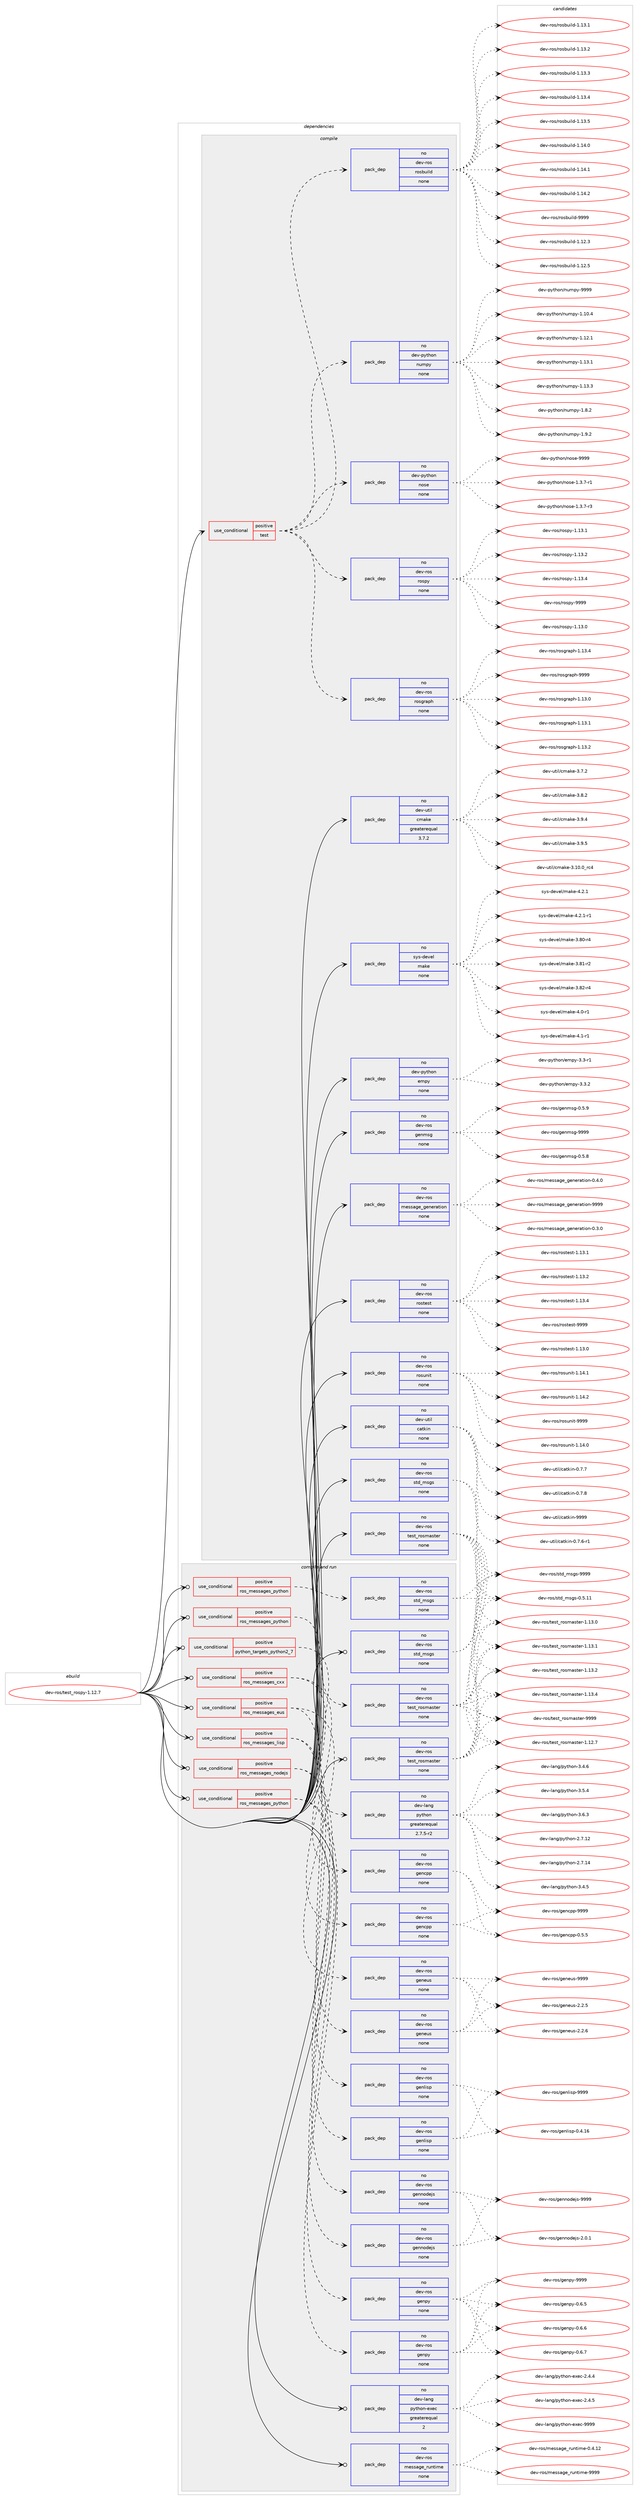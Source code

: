digraph prolog {

# *************
# Graph options
# *************

newrank=true;
concentrate=true;
compound=true;
graph [rankdir=LR,fontname=Helvetica,fontsize=10,ranksep=1.5];#, ranksep=2.5, nodesep=0.2];
edge  [arrowhead=vee];
node  [fontname=Helvetica,fontsize=10];

# **********
# The ebuild
# **********

subgraph cluster_leftcol {
color=gray;
rank=same;
label=<<i>ebuild</i>>;
id [label="dev-ros/test_rospy-1.12.7", color=red, width=4, href="../dev-ros/test_rospy-1.12.7.svg"];
}

# ****************
# The dependencies
# ****************

subgraph cluster_midcol {
color=gray;
label=<<i>dependencies</i>>;
subgraph cluster_compile {
fillcolor="#eeeeee";
style=filled;
label=<<i>compile</i>>;
subgraph cond47693 {
dependency216748 [label=<<TABLE BORDER="0" CELLBORDER="1" CELLSPACING="0" CELLPADDING="4"><TR><TD ROWSPAN="3" CELLPADDING="10">use_conditional</TD></TR><TR><TD>positive</TD></TR><TR><TD>test</TD></TR></TABLE>>, shape=none, color=red];
subgraph pack165065 {
dependency216749 [label=<<TABLE BORDER="0" CELLBORDER="1" CELLSPACING="0" CELLPADDING="4" WIDTH="220"><TR><TD ROWSPAN="6" CELLPADDING="30">pack_dep</TD></TR><TR><TD WIDTH="110">no</TD></TR><TR><TD>dev-python</TD></TR><TR><TD>numpy</TD></TR><TR><TD>none</TD></TR><TR><TD></TD></TR></TABLE>>, shape=none, color=blue];
}
dependency216748:e -> dependency216749:w [weight=20,style="dashed",arrowhead="vee"];
subgraph pack165066 {
dependency216750 [label=<<TABLE BORDER="0" CELLBORDER="1" CELLSPACING="0" CELLPADDING="4" WIDTH="220"><TR><TD ROWSPAN="6" CELLPADDING="30">pack_dep</TD></TR><TR><TD WIDTH="110">no</TD></TR><TR><TD>dev-ros</TD></TR><TR><TD>rosbuild</TD></TR><TR><TD>none</TD></TR><TR><TD></TD></TR></TABLE>>, shape=none, color=blue];
}
dependency216748:e -> dependency216750:w [weight=20,style="dashed",arrowhead="vee"];
subgraph pack165067 {
dependency216751 [label=<<TABLE BORDER="0" CELLBORDER="1" CELLSPACING="0" CELLPADDING="4" WIDTH="220"><TR><TD ROWSPAN="6" CELLPADDING="30">pack_dep</TD></TR><TR><TD WIDTH="110">no</TD></TR><TR><TD>dev-ros</TD></TR><TR><TD>rosgraph</TD></TR><TR><TD>none</TD></TR><TR><TD></TD></TR></TABLE>>, shape=none, color=blue];
}
dependency216748:e -> dependency216751:w [weight=20,style="dashed",arrowhead="vee"];
subgraph pack165068 {
dependency216752 [label=<<TABLE BORDER="0" CELLBORDER="1" CELLSPACING="0" CELLPADDING="4" WIDTH="220"><TR><TD ROWSPAN="6" CELLPADDING="30">pack_dep</TD></TR><TR><TD WIDTH="110">no</TD></TR><TR><TD>dev-ros</TD></TR><TR><TD>rospy</TD></TR><TR><TD>none</TD></TR><TR><TD></TD></TR></TABLE>>, shape=none, color=blue];
}
dependency216748:e -> dependency216752:w [weight=20,style="dashed",arrowhead="vee"];
subgraph pack165069 {
dependency216753 [label=<<TABLE BORDER="0" CELLBORDER="1" CELLSPACING="0" CELLPADDING="4" WIDTH="220"><TR><TD ROWSPAN="6" CELLPADDING="30">pack_dep</TD></TR><TR><TD WIDTH="110">no</TD></TR><TR><TD>dev-python</TD></TR><TR><TD>nose</TD></TR><TR><TD>none</TD></TR><TR><TD></TD></TR></TABLE>>, shape=none, color=blue];
}
dependency216748:e -> dependency216753:w [weight=20,style="dashed",arrowhead="vee"];
}
id:e -> dependency216748:w [weight=20,style="solid",arrowhead="vee"];
subgraph pack165070 {
dependency216754 [label=<<TABLE BORDER="0" CELLBORDER="1" CELLSPACING="0" CELLPADDING="4" WIDTH="220"><TR><TD ROWSPAN="6" CELLPADDING="30">pack_dep</TD></TR><TR><TD WIDTH="110">no</TD></TR><TR><TD>dev-python</TD></TR><TR><TD>empy</TD></TR><TR><TD>none</TD></TR><TR><TD></TD></TR></TABLE>>, shape=none, color=blue];
}
id:e -> dependency216754:w [weight=20,style="solid",arrowhead="vee"];
subgraph pack165071 {
dependency216755 [label=<<TABLE BORDER="0" CELLBORDER="1" CELLSPACING="0" CELLPADDING="4" WIDTH="220"><TR><TD ROWSPAN="6" CELLPADDING="30">pack_dep</TD></TR><TR><TD WIDTH="110">no</TD></TR><TR><TD>dev-ros</TD></TR><TR><TD>genmsg</TD></TR><TR><TD>none</TD></TR><TR><TD></TD></TR></TABLE>>, shape=none, color=blue];
}
id:e -> dependency216755:w [weight=20,style="solid",arrowhead="vee"];
subgraph pack165072 {
dependency216756 [label=<<TABLE BORDER="0" CELLBORDER="1" CELLSPACING="0" CELLPADDING="4" WIDTH="220"><TR><TD ROWSPAN="6" CELLPADDING="30">pack_dep</TD></TR><TR><TD WIDTH="110">no</TD></TR><TR><TD>dev-ros</TD></TR><TR><TD>message_generation</TD></TR><TR><TD>none</TD></TR><TR><TD></TD></TR></TABLE>>, shape=none, color=blue];
}
id:e -> dependency216756:w [weight=20,style="solid",arrowhead="vee"];
subgraph pack165073 {
dependency216757 [label=<<TABLE BORDER="0" CELLBORDER="1" CELLSPACING="0" CELLPADDING="4" WIDTH="220"><TR><TD ROWSPAN="6" CELLPADDING="30">pack_dep</TD></TR><TR><TD WIDTH="110">no</TD></TR><TR><TD>dev-ros</TD></TR><TR><TD>rostest</TD></TR><TR><TD>none</TD></TR><TR><TD></TD></TR></TABLE>>, shape=none, color=blue];
}
id:e -> dependency216757:w [weight=20,style="solid",arrowhead="vee"];
subgraph pack165074 {
dependency216758 [label=<<TABLE BORDER="0" CELLBORDER="1" CELLSPACING="0" CELLPADDING="4" WIDTH="220"><TR><TD ROWSPAN="6" CELLPADDING="30">pack_dep</TD></TR><TR><TD WIDTH="110">no</TD></TR><TR><TD>dev-ros</TD></TR><TR><TD>rosunit</TD></TR><TR><TD>none</TD></TR><TR><TD></TD></TR></TABLE>>, shape=none, color=blue];
}
id:e -> dependency216758:w [weight=20,style="solid",arrowhead="vee"];
subgraph pack165075 {
dependency216759 [label=<<TABLE BORDER="0" CELLBORDER="1" CELLSPACING="0" CELLPADDING="4" WIDTH="220"><TR><TD ROWSPAN="6" CELLPADDING="30">pack_dep</TD></TR><TR><TD WIDTH="110">no</TD></TR><TR><TD>dev-ros</TD></TR><TR><TD>std_msgs</TD></TR><TR><TD>none</TD></TR><TR><TD></TD></TR></TABLE>>, shape=none, color=blue];
}
id:e -> dependency216759:w [weight=20,style="solid",arrowhead="vee"];
subgraph pack165076 {
dependency216760 [label=<<TABLE BORDER="0" CELLBORDER="1" CELLSPACING="0" CELLPADDING="4" WIDTH="220"><TR><TD ROWSPAN="6" CELLPADDING="30">pack_dep</TD></TR><TR><TD WIDTH="110">no</TD></TR><TR><TD>dev-ros</TD></TR><TR><TD>test_rosmaster</TD></TR><TR><TD>none</TD></TR><TR><TD></TD></TR></TABLE>>, shape=none, color=blue];
}
id:e -> dependency216760:w [weight=20,style="solid",arrowhead="vee"];
subgraph pack165077 {
dependency216761 [label=<<TABLE BORDER="0" CELLBORDER="1" CELLSPACING="0" CELLPADDING="4" WIDTH="220"><TR><TD ROWSPAN="6" CELLPADDING="30">pack_dep</TD></TR><TR><TD WIDTH="110">no</TD></TR><TR><TD>dev-util</TD></TR><TR><TD>catkin</TD></TR><TR><TD>none</TD></TR><TR><TD></TD></TR></TABLE>>, shape=none, color=blue];
}
id:e -> dependency216761:w [weight=20,style="solid",arrowhead="vee"];
subgraph pack165078 {
dependency216762 [label=<<TABLE BORDER="0" CELLBORDER="1" CELLSPACING="0" CELLPADDING="4" WIDTH="220"><TR><TD ROWSPAN="6" CELLPADDING="30">pack_dep</TD></TR><TR><TD WIDTH="110">no</TD></TR><TR><TD>dev-util</TD></TR><TR><TD>cmake</TD></TR><TR><TD>greaterequal</TD></TR><TR><TD>3.7.2</TD></TR></TABLE>>, shape=none, color=blue];
}
id:e -> dependency216762:w [weight=20,style="solid",arrowhead="vee"];
subgraph pack165079 {
dependency216763 [label=<<TABLE BORDER="0" CELLBORDER="1" CELLSPACING="0" CELLPADDING="4" WIDTH="220"><TR><TD ROWSPAN="6" CELLPADDING="30">pack_dep</TD></TR><TR><TD WIDTH="110">no</TD></TR><TR><TD>sys-devel</TD></TR><TR><TD>make</TD></TR><TR><TD>none</TD></TR><TR><TD></TD></TR></TABLE>>, shape=none, color=blue];
}
id:e -> dependency216763:w [weight=20,style="solid",arrowhead="vee"];
}
subgraph cluster_compileandrun {
fillcolor="#eeeeee";
style=filled;
label=<<i>compile and run</i>>;
subgraph cond47694 {
dependency216764 [label=<<TABLE BORDER="0" CELLBORDER="1" CELLSPACING="0" CELLPADDING="4"><TR><TD ROWSPAN="3" CELLPADDING="10">use_conditional</TD></TR><TR><TD>positive</TD></TR><TR><TD>python_targets_python2_7</TD></TR></TABLE>>, shape=none, color=red];
subgraph pack165080 {
dependency216765 [label=<<TABLE BORDER="0" CELLBORDER="1" CELLSPACING="0" CELLPADDING="4" WIDTH="220"><TR><TD ROWSPAN="6" CELLPADDING="30">pack_dep</TD></TR><TR><TD WIDTH="110">no</TD></TR><TR><TD>dev-lang</TD></TR><TR><TD>python</TD></TR><TR><TD>greaterequal</TD></TR><TR><TD>2.7.5-r2</TD></TR></TABLE>>, shape=none, color=blue];
}
dependency216764:e -> dependency216765:w [weight=20,style="dashed",arrowhead="vee"];
}
id:e -> dependency216764:w [weight=20,style="solid",arrowhead="odotvee"];
subgraph cond47695 {
dependency216766 [label=<<TABLE BORDER="0" CELLBORDER="1" CELLSPACING="0" CELLPADDING="4"><TR><TD ROWSPAN="3" CELLPADDING="10">use_conditional</TD></TR><TR><TD>positive</TD></TR><TR><TD>ros_messages_cxx</TD></TR></TABLE>>, shape=none, color=red];
subgraph pack165081 {
dependency216767 [label=<<TABLE BORDER="0" CELLBORDER="1" CELLSPACING="0" CELLPADDING="4" WIDTH="220"><TR><TD ROWSPAN="6" CELLPADDING="30">pack_dep</TD></TR><TR><TD WIDTH="110">no</TD></TR><TR><TD>dev-ros</TD></TR><TR><TD>gencpp</TD></TR><TR><TD>none</TD></TR><TR><TD></TD></TR></TABLE>>, shape=none, color=blue];
}
dependency216766:e -> dependency216767:w [weight=20,style="dashed",arrowhead="vee"];
subgraph pack165082 {
dependency216768 [label=<<TABLE BORDER="0" CELLBORDER="1" CELLSPACING="0" CELLPADDING="4" WIDTH="220"><TR><TD ROWSPAN="6" CELLPADDING="30">pack_dep</TD></TR><TR><TD WIDTH="110">no</TD></TR><TR><TD>dev-ros</TD></TR><TR><TD>gencpp</TD></TR><TR><TD>none</TD></TR><TR><TD></TD></TR></TABLE>>, shape=none, color=blue];
}
dependency216766:e -> dependency216768:w [weight=20,style="dashed",arrowhead="vee"];
}
id:e -> dependency216766:w [weight=20,style="solid",arrowhead="odotvee"];
subgraph cond47696 {
dependency216769 [label=<<TABLE BORDER="0" CELLBORDER="1" CELLSPACING="0" CELLPADDING="4"><TR><TD ROWSPAN="3" CELLPADDING="10">use_conditional</TD></TR><TR><TD>positive</TD></TR><TR><TD>ros_messages_eus</TD></TR></TABLE>>, shape=none, color=red];
subgraph pack165083 {
dependency216770 [label=<<TABLE BORDER="0" CELLBORDER="1" CELLSPACING="0" CELLPADDING="4" WIDTH="220"><TR><TD ROWSPAN="6" CELLPADDING="30">pack_dep</TD></TR><TR><TD WIDTH="110">no</TD></TR><TR><TD>dev-ros</TD></TR><TR><TD>geneus</TD></TR><TR><TD>none</TD></TR><TR><TD></TD></TR></TABLE>>, shape=none, color=blue];
}
dependency216769:e -> dependency216770:w [weight=20,style="dashed",arrowhead="vee"];
subgraph pack165084 {
dependency216771 [label=<<TABLE BORDER="0" CELLBORDER="1" CELLSPACING="0" CELLPADDING="4" WIDTH="220"><TR><TD ROWSPAN="6" CELLPADDING="30">pack_dep</TD></TR><TR><TD WIDTH="110">no</TD></TR><TR><TD>dev-ros</TD></TR><TR><TD>geneus</TD></TR><TR><TD>none</TD></TR><TR><TD></TD></TR></TABLE>>, shape=none, color=blue];
}
dependency216769:e -> dependency216771:w [weight=20,style="dashed",arrowhead="vee"];
}
id:e -> dependency216769:w [weight=20,style="solid",arrowhead="odotvee"];
subgraph cond47697 {
dependency216772 [label=<<TABLE BORDER="0" CELLBORDER="1" CELLSPACING="0" CELLPADDING="4"><TR><TD ROWSPAN="3" CELLPADDING="10">use_conditional</TD></TR><TR><TD>positive</TD></TR><TR><TD>ros_messages_lisp</TD></TR></TABLE>>, shape=none, color=red];
subgraph pack165085 {
dependency216773 [label=<<TABLE BORDER="0" CELLBORDER="1" CELLSPACING="0" CELLPADDING="4" WIDTH="220"><TR><TD ROWSPAN="6" CELLPADDING="30">pack_dep</TD></TR><TR><TD WIDTH="110">no</TD></TR><TR><TD>dev-ros</TD></TR><TR><TD>genlisp</TD></TR><TR><TD>none</TD></TR><TR><TD></TD></TR></TABLE>>, shape=none, color=blue];
}
dependency216772:e -> dependency216773:w [weight=20,style="dashed",arrowhead="vee"];
subgraph pack165086 {
dependency216774 [label=<<TABLE BORDER="0" CELLBORDER="1" CELLSPACING="0" CELLPADDING="4" WIDTH="220"><TR><TD ROWSPAN="6" CELLPADDING="30">pack_dep</TD></TR><TR><TD WIDTH="110">no</TD></TR><TR><TD>dev-ros</TD></TR><TR><TD>genlisp</TD></TR><TR><TD>none</TD></TR><TR><TD></TD></TR></TABLE>>, shape=none, color=blue];
}
dependency216772:e -> dependency216774:w [weight=20,style="dashed",arrowhead="vee"];
}
id:e -> dependency216772:w [weight=20,style="solid",arrowhead="odotvee"];
subgraph cond47698 {
dependency216775 [label=<<TABLE BORDER="0" CELLBORDER="1" CELLSPACING="0" CELLPADDING="4"><TR><TD ROWSPAN="3" CELLPADDING="10">use_conditional</TD></TR><TR><TD>positive</TD></TR><TR><TD>ros_messages_nodejs</TD></TR></TABLE>>, shape=none, color=red];
subgraph pack165087 {
dependency216776 [label=<<TABLE BORDER="0" CELLBORDER="1" CELLSPACING="0" CELLPADDING="4" WIDTH="220"><TR><TD ROWSPAN="6" CELLPADDING="30">pack_dep</TD></TR><TR><TD WIDTH="110">no</TD></TR><TR><TD>dev-ros</TD></TR><TR><TD>gennodejs</TD></TR><TR><TD>none</TD></TR><TR><TD></TD></TR></TABLE>>, shape=none, color=blue];
}
dependency216775:e -> dependency216776:w [weight=20,style="dashed",arrowhead="vee"];
subgraph pack165088 {
dependency216777 [label=<<TABLE BORDER="0" CELLBORDER="1" CELLSPACING="0" CELLPADDING="4" WIDTH="220"><TR><TD ROWSPAN="6" CELLPADDING="30">pack_dep</TD></TR><TR><TD WIDTH="110">no</TD></TR><TR><TD>dev-ros</TD></TR><TR><TD>gennodejs</TD></TR><TR><TD>none</TD></TR><TR><TD></TD></TR></TABLE>>, shape=none, color=blue];
}
dependency216775:e -> dependency216777:w [weight=20,style="dashed",arrowhead="vee"];
}
id:e -> dependency216775:w [weight=20,style="solid",arrowhead="odotvee"];
subgraph cond47699 {
dependency216778 [label=<<TABLE BORDER="0" CELLBORDER="1" CELLSPACING="0" CELLPADDING="4"><TR><TD ROWSPAN="3" CELLPADDING="10">use_conditional</TD></TR><TR><TD>positive</TD></TR><TR><TD>ros_messages_python</TD></TR></TABLE>>, shape=none, color=red];
subgraph pack165089 {
dependency216779 [label=<<TABLE BORDER="0" CELLBORDER="1" CELLSPACING="0" CELLPADDING="4" WIDTH="220"><TR><TD ROWSPAN="6" CELLPADDING="30">pack_dep</TD></TR><TR><TD WIDTH="110">no</TD></TR><TR><TD>dev-ros</TD></TR><TR><TD>genpy</TD></TR><TR><TD>none</TD></TR><TR><TD></TD></TR></TABLE>>, shape=none, color=blue];
}
dependency216778:e -> dependency216779:w [weight=20,style="dashed",arrowhead="vee"];
subgraph pack165090 {
dependency216780 [label=<<TABLE BORDER="0" CELLBORDER="1" CELLSPACING="0" CELLPADDING="4" WIDTH="220"><TR><TD ROWSPAN="6" CELLPADDING="30">pack_dep</TD></TR><TR><TD WIDTH="110">no</TD></TR><TR><TD>dev-ros</TD></TR><TR><TD>genpy</TD></TR><TR><TD>none</TD></TR><TR><TD></TD></TR></TABLE>>, shape=none, color=blue];
}
dependency216778:e -> dependency216780:w [weight=20,style="dashed",arrowhead="vee"];
}
id:e -> dependency216778:w [weight=20,style="solid",arrowhead="odotvee"];
subgraph cond47700 {
dependency216781 [label=<<TABLE BORDER="0" CELLBORDER="1" CELLSPACING="0" CELLPADDING="4"><TR><TD ROWSPAN="3" CELLPADDING="10">use_conditional</TD></TR><TR><TD>positive</TD></TR><TR><TD>ros_messages_python</TD></TR></TABLE>>, shape=none, color=red];
subgraph pack165091 {
dependency216782 [label=<<TABLE BORDER="0" CELLBORDER="1" CELLSPACING="0" CELLPADDING="4" WIDTH="220"><TR><TD ROWSPAN="6" CELLPADDING="30">pack_dep</TD></TR><TR><TD WIDTH="110">no</TD></TR><TR><TD>dev-ros</TD></TR><TR><TD>std_msgs</TD></TR><TR><TD>none</TD></TR><TR><TD></TD></TR></TABLE>>, shape=none, color=blue];
}
dependency216781:e -> dependency216782:w [weight=20,style="dashed",arrowhead="vee"];
}
id:e -> dependency216781:w [weight=20,style="solid",arrowhead="odotvee"];
subgraph cond47701 {
dependency216783 [label=<<TABLE BORDER="0" CELLBORDER="1" CELLSPACING="0" CELLPADDING="4"><TR><TD ROWSPAN="3" CELLPADDING="10">use_conditional</TD></TR><TR><TD>positive</TD></TR><TR><TD>ros_messages_python</TD></TR></TABLE>>, shape=none, color=red];
subgraph pack165092 {
dependency216784 [label=<<TABLE BORDER="0" CELLBORDER="1" CELLSPACING="0" CELLPADDING="4" WIDTH="220"><TR><TD ROWSPAN="6" CELLPADDING="30">pack_dep</TD></TR><TR><TD WIDTH="110">no</TD></TR><TR><TD>dev-ros</TD></TR><TR><TD>test_rosmaster</TD></TR><TR><TD>none</TD></TR><TR><TD></TD></TR></TABLE>>, shape=none, color=blue];
}
dependency216783:e -> dependency216784:w [weight=20,style="dashed",arrowhead="vee"];
}
id:e -> dependency216783:w [weight=20,style="solid",arrowhead="odotvee"];
subgraph pack165093 {
dependency216785 [label=<<TABLE BORDER="0" CELLBORDER="1" CELLSPACING="0" CELLPADDING="4" WIDTH="220"><TR><TD ROWSPAN="6" CELLPADDING="30">pack_dep</TD></TR><TR><TD WIDTH="110">no</TD></TR><TR><TD>dev-lang</TD></TR><TR><TD>python-exec</TD></TR><TR><TD>greaterequal</TD></TR><TR><TD>2</TD></TR></TABLE>>, shape=none, color=blue];
}
id:e -> dependency216785:w [weight=20,style="solid",arrowhead="odotvee"];
subgraph pack165094 {
dependency216786 [label=<<TABLE BORDER="0" CELLBORDER="1" CELLSPACING="0" CELLPADDING="4" WIDTH="220"><TR><TD ROWSPAN="6" CELLPADDING="30">pack_dep</TD></TR><TR><TD WIDTH="110">no</TD></TR><TR><TD>dev-ros</TD></TR><TR><TD>message_runtime</TD></TR><TR><TD>none</TD></TR><TR><TD></TD></TR></TABLE>>, shape=none, color=blue];
}
id:e -> dependency216786:w [weight=20,style="solid",arrowhead="odotvee"];
subgraph pack165095 {
dependency216787 [label=<<TABLE BORDER="0" CELLBORDER="1" CELLSPACING="0" CELLPADDING="4" WIDTH="220"><TR><TD ROWSPAN="6" CELLPADDING="30">pack_dep</TD></TR><TR><TD WIDTH="110">no</TD></TR><TR><TD>dev-ros</TD></TR><TR><TD>std_msgs</TD></TR><TR><TD>none</TD></TR><TR><TD></TD></TR></TABLE>>, shape=none, color=blue];
}
id:e -> dependency216787:w [weight=20,style="solid",arrowhead="odotvee"];
subgraph pack165096 {
dependency216788 [label=<<TABLE BORDER="0" CELLBORDER="1" CELLSPACING="0" CELLPADDING="4" WIDTH="220"><TR><TD ROWSPAN="6" CELLPADDING="30">pack_dep</TD></TR><TR><TD WIDTH="110">no</TD></TR><TR><TD>dev-ros</TD></TR><TR><TD>test_rosmaster</TD></TR><TR><TD>none</TD></TR><TR><TD></TD></TR></TABLE>>, shape=none, color=blue];
}
id:e -> dependency216788:w [weight=20,style="solid",arrowhead="odotvee"];
}
subgraph cluster_run {
fillcolor="#eeeeee";
style=filled;
label=<<i>run</i>>;
}
}

# **************
# The candidates
# **************

subgraph cluster_choices {
rank=same;
color=gray;
label=<<i>candidates</i>>;

subgraph choice165065 {
color=black;
nodesep=1;
choice100101118451121211161041111104711011710911212145494649484652 [label="dev-python/numpy-1.10.4", color=red, width=4,href="../dev-python/numpy-1.10.4.svg"];
choice100101118451121211161041111104711011710911212145494649504649 [label="dev-python/numpy-1.12.1", color=red, width=4,href="../dev-python/numpy-1.12.1.svg"];
choice100101118451121211161041111104711011710911212145494649514649 [label="dev-python/numpy-1.13.1", color=red, width=4,href="../dev-python/numpy-1.13.1.svg"];
choice100101118451121211161041111104711011710911212145494649514651 [label="dev-python/numpy-1.13.3", color=red, width=4,href="../dev-python/numpy-1.13.3.svg"];
choice1001011184511212111610411111047110117109112121454946564650 [label="dev-python/numpy-1.8.2", color=red, width=4,href="../dev-python/numpy-1.8.2.svg"];
choice1001011184511212111610411111047110117109112121454946574650 [label="dev-python/numpy-1.9.2", color=red, width=4,href="../dev-python/numpy-1.9.2.svg"];
choice10010111845112121116104111110471101171091121214557575757 [label="dev-python/numpy-9999", color=red, width=4,href="../dev-python/numpy-9999.svg"];
dependency216749:e -> choice100101118451121211161041111104711011710911212145494649484652:w [style=dotted,weight="100"];
dependency216749:e -> choice100101118451121211161041111104711011710911212145494649504649:w [style=dotted,weight="100"];
dependency216749:e -> choice100101118451121211161041111104711011710911212145494649514649:w [style=dotted,weight="100"];
dependency216749:e -> choice100101118451121211161041111104711011710911212145494649514651:w [style=dotted,weight="100"];
dependency216749:e -> choice1001011184511212111610411111047110117109112121454946564650:w [style=dotted,weight="100"];
dependency216749:e -> choice1001011184511212111610411111047110117109112121454946574650:w [style=dotted,weight="100"];
dependency216749:e -> choice10010111845112121116104111110471101171091121214557575757:w [style=dotted,weight="100"];
}
subgraph choice165066 {
color=black;
nodesep=1;
choice10010111845114111115471141111159811710510810045494649504651 [label="dev-ros/rosbuild-1.12.3", color=red, width=4,href="../dev-ros/rosbuild-1.12.3.svg"];
choice10010111845114111115471141111159811710510810045494649504653 [label="dev-ros/rosbuild-1.12.5", color=red, width=4,href="../dev-ros/rosbuild-1.12.5.svg"];
choice10010111845114111115471141111159811710510810045494649514649 [label="dev-ros/rosbuild-1.13.1", color=red, width=4,href="../dev-ros/rosbuild-1.13.1.svg"];
choice10010111845114111115471141111159811710510810045494649514650 [label="dev-ros/rosbuild-1.13.2", color=red, width=4,href="../dev-ros/rosbuild-1.13.2.svg"];
choice10010111845114111115471141111159811710510810045494649514651 [label="dev-ros/rosbuild-1.13.3", color=red, width=4,href="../dev-ros/rosbuild-1.13.3.svg"];
choice10010111845114111115471141111159811710510810045494649514652 [label="dev-ros/rosbuild-1.13.4", color=red, width=4,href="../dev-ros/rosbuild-1.13.4.svg"];
choice10010111845114111115471141111159811710510810045494649514653 [label="dev-ros/rosbuild-1.13.5", color=red, width=4,href="../dev-ros/rosbuild-1.13.5.svg"];
choice10010111845114111115471141111159811710510810045494649524648 [label="dev-ros/rosbuild-1.14.0", color=red, width=4,href="../dev-ros/rosbuild-1.14.0.svg"];
choice10010111845114111115471141111159811710510810045494649524649 [label="dev-ros/rosbuild-1.14.1", color=red, width=4,href="../dev-ros/rosbuild-1.14.1.svg"];
choice10010111845114111115471141111159811710510810045494649524650 [label="dev-ros/rosbuild-1.14.2", color=red, width=4,href="../dev-ros/rosbuild-1.14.2.svg"];
choice1001011184511411111547114111115981171051081004557575757 [label="dev-ros/rosbuild-9999", color=red, width=4,href="../dev-ros/rosbuild-9999.svg"];
dependency216750:e -> choice10010111845114111115471141111159811710510810045494649504651:w [style=dotted,weight="100"];
dependency216750:e -> choice10010111845114111115471141111159811710510810045494649504653:w [style=dotted,weight="100"];
dependency216750:e -> choice10010111845114111115471141111159811710510810045494649514649:w [style=dotted,weight="100"];
dependency216750:e -> choice10010111845114111115471141111159811710510810045494649514650:w [style=dotted,weight="100"];
dependency216750:e -> choice10010111845114111115471141111159811710510810045494649514651:w [style=dotted,weight="100"];
dependency216750:e -> choice10010111845114111115471141111159811710510810045494649514652:w [style=dotted,weight="100"];
dependency216750:e -> choice10010111845114111115471141111159811710510810045494649514653:w [style=dotted,weight="100"];
dependency216750:e -> choice10010111845114111115471141111159811710510810045494649524648:w [style=dotted,weight="100"];
dependency216750:e -> choice10010111845114111115471141111159811710510810045494649524649:w [style=dotted,weight="100"];
dependency216750:e -> choice10010111845114111115471141111159811710510810045494649524650:w [style=dotted,weight="100"];
dependency216750:e -> choice1001011184511411111547114111115981171051081004557575757:w [style=dotted,weight="100"];
}
subgraph choice165067 {
color=black;
nodesep=1;
choice10010111845114111115471141111151031149711210445494649514648 [label="dev-ros/rosgraph-1.13.0", color=red, width=4,href="../dev-ros/rosgraph-1.13.0.svg"];
choice10010111845114111115471141111151031149711210445494649514649 [label="dev-ros/rosgraph-1.13.1", color=red, width=4,href="../dev-ros/rosgraph-1.13.1.svg"];
choice10010111845114111115471141111151031149711210445494649514650 [label="dev-ros/rosgraph-1.13.2", color=red, width=4,href="../dev-ros/rosgraph-1.13.2.svg"];
choice10010111845114111115471141111151031149711210445494649514652 [label="dev-ros/rosgraph-1.13.4", color=red, width=4,href="../dev-ros/rosgraph-1.13.4.svg"];
choice1001011184511411111547114111115103114971121044557575757 [label="dev-ros/rosgraph-9999", color=red, width=4,href="../dev-ros/rosgraph-9999.svg"];
dependency216751:e -> choice10010111845114111115471141111151031149711210445494649514648:w [style=dotted,weight="100"];
dependency216751:e -> choice10010111845114111115471141111151031149711210445494649514649:w [style=dotted,weight="100"];
dependency216751:e -> choice10010111845114111115471141111151031149711210445494649514650:w [style=dotted,weight="100"];
dependency216751:e -> choice10010111845114111115471141111151031149711210445494649514652:w [style=dotted,weight="100"];
dependency216751:e -> choice1001011184511411111547114111115103114971121044557575757:w [style=dotted,weight="100"];
}
subgraph choice165068 {
color=black;
nodesep=1;
choice100101118451141111154711411111511212145494649514648 [label="dev-ros/rospy-1.13.0", color=red, width=4,href="../dev-ros/rospy-1.13.0.svg"];
choice100101118451141111154711411111511212145494649514649 [label="dev-ros/rospy-1.13.1", color=red, width=4,href="../dev-ros/rospy-1.13.1.svg"];
choice100101118451141111154711411111511212145494649514650 [label="dev-ros/rospy-1.13.2", color=red, width=4,href="../dev-ros/rospy-1.13.2.svg"];
choice100101118451141111154711411111511212145494649514652 [label="dev-ros/rospy-1.13.4", color=red, width=4,href="../dev-ros/rospy-1.13.4.svg"];
choice10010111845114111115471141111151121214557575757 [label="dev-ros/rospy-9999", color=red, width=4,href="../dev-ros/rospy-9999.svg"];
dependency216752:e -> choice100101118451141111154711411111511212145494649514648:w [style=dotted,weight="100"];
dependency216752:e -> choice100101118451141111154711411111511212145494649514649:w [style=dotted,weight="100"];
dependency216752:e -> choice100101118451141111154711411111511212145494649514650:w [style=dotted,weight="100"];
dependency216752:e -> choice100101118451141111154711411111511212145494649514652:w [style=dotted,weight="100"];
dependency216752:e -> choice10010111845114111115471141111151121214557575757:w [style=dotted,weight="100"];
}
subgraph choice165069 {
color=black;
nodesep=1;
choice10010111845112121116104111110471101111151014549465146554511449 [label="dev-python/nose-1.3.7-r1", color=red, width=4,href="../dev-python/nose-1.3.7-r1.svg"];
choice10010111845112121116104111110471101111151014549465146554511451 [label="dev-python/nose-1.3.7-r3", color=red, width=4,href="../dev-python/nose-1.3.7-r3.svg"];
choice10010111845112121116104111110471101111151014557575757 [label="dev-python/nose-9999", color=red, width=4,href="../dev-python/nose-9999.svg"];
dependency216753:e -> choice10010111845112121116104111110471101111151014549465146554511449:w [style=dotted,weight="100"];
dependency216753:e -> choice10010111845112121116104111110471101111151014549465146554511451:w [style=dotted,weight="100"];
dependency216753:e -> choice10010111845112121116104111110471101111151014557575757:w [style=dotted,weight="100"];
}
subgraph choice165070 {
color=black;
nodesep=1;
choice1001011184511212111610411111047101109112121455146514511449 [label="dev-python/empy-3.3-r1", color=red, width=4,href="../dev-python/empy-3.3-r1.svg"];
choice1001011184511212111610411111047101109112121455146514650 [label="dev-python/empy-3.3.2", color=red, width=4,href="../dev-python/empy-3.3.2.svg"];
dependency216754:e -> choice1001011184511212111610411111047101109112121455146514511449:w [style=dotted,weight="100"];
dependency216754:e -> choice1001011184511212111610411111047101109112121455146514650:w [style=dotted,weight="100"];
}
subgraph choice165071 {
color=black;
nodesep=1;
choice1001011184511411111547103101110109115103454846534656 [label="dev-ros/genmsg-0.5.8", color=red, width=4,href="../dev-ros/genmsg-0.5.8.svg"];
choice1001011184511411111547103101110109115103454846534657 [label="dev-ros/genmsg-0.5.9", color=red, width=4,href="../dev-ros/genmsg-0.5.9.svg"];
choice10010111845114111115471031011101091151034557575757 [label="dev-ros/genmsg-9999", color=red, width=4,href="../dev-ros/genmsg-9999.svg"];
dependency216755:e -> choice1001011184511411111547103101110109115103454846534656:w [style=dotted,weight="100"];
dependency216755:e -> choice1001011184511411111547103101110109115103454846534657:w [style=dotted,weight="100"];
dependency216755:e -> choice10010111845114111115471031011101091151034557575757:w [style=dotted,weight="100"];
}
subgraph choice165072 {
color=black;
nodesep=1;
choice1001011184511411111547109101115115971031019510310111010111497116105111110454846514648 [label="dev-ros/message_generation-0.3.0", color=red, width=4,href="../dev-ros/message_generation-0.3.0.svg"];
choice1001011184511411111547109101115115971031019510310111010111497116105111110454846524648 [label="dev-ros/message_generation-0.4.0", color=red, width=4,href="../dev-ros/message_generation-0.4.0.svg"];
choice10010111845114111115471091011151159710310195103101110101114971161051111104557575757 [label="dev-ros/message_generation-9999", color=red, width=4,href="../dev-ros/message_generation-9999.svg"];
dependency216756:e -> choice1001011184511411111547109101115115971031019510310111010111497116105111110454846514648:w [style=dotted,weight="100"];
dependency216756:e -> choice1001011184511411111547109101115115971031019510310111010111497116105111110454846524648:w [style=dotted,weight="100"];
dependency216756:e -> choice10010111845114111115471091011151159710310195103101110101114971161051111104557575757:w [style=dotted,weight="100"];
}
subgraph choice165073 {
color=black;
nodesep=1;
choice100101118451141111154711411111511610111511645494649514648 [label="dev-ros/rostest-1.13.0", color=red, width=4,href="../dev-ros/rostest-1.13.0.svg"];
choice100101118451141111154711411111511610111511645494649514649 [label="dev-ros/rostest-1.13.1", color=red, width=4,href="../dev-ros/rostest-1.13.1.svg"];
choice100101118451141111154711411111511610111511645494649514650 [label="dev-ros/rostest-1.13.2", color=red, width=4,href="../dev-ros/rostest-1.13.2.svg"];
choice100101118451141111154711411111511610111511645494649514652 [label="dev-ros/rostest-1.13.4", color=red, width=4,href="../dev-ros/rostest-1.13.4.svg"];
choice10010111845114111115471141111151161011151164557575757 [label="dev-ros/rostest-9999", color=red, width=4,href="../dev-ros/rostest-9999.svg"];
dependency216757:e -> choice100101118451141111154711411111511610111511645494649514648:w [style=dotted,weight="100"];
dependency216757:e -> choice100101118451141111154711411111511610111511645494649514649:w [style=dotted,weight="100"];
dependency216757:e -> choice100101118451141111154711411111511610111511645494649514650:w [style=dotted,weight="100"];
dependency216757:e -> choice100101118451141111154711411111511610111511645494649514652:w [style=dotted,weight="100"];
dependency216757:e -> choice10010111845114111115471141111151161011151164557575757:w [style=dotted,weight="100"];
}
subgraph choice165074 {
color=black;
nodesep=1;
choice100101118451141111154711411111511711010511645494649524648 [label="dev-ros/rosunit-1.14.0", color=red, width=4,href="../dev-ros/rosunit-1.14.0.svg"];
choice100101118451141111154711411111511711010511645494649524649 [label="dev-ros/rosunit-1.14.1", color=red, width=4,href="../dev-ros/rosunit-1.14.1.svg"];
choice100101118451141111154711411111511711010511645494649524650 [label="dev-ros/rosunit-1.14.2", color=red, width=4,href="../dev-ros/rosunit-1.14.2.svg"];
choice10010111845114111115471141111151171101051164557575757 [label="dev-ros/rosunit-9999", color=red, width=4,href="../dev-ros/rosunit-9999.svg"];
dependency216758:e -> choice100101118451141111154711411111511711010511645494649524648:w [style=dotted,weight="100"];
dependency216758:e -> choice100101118451141111154711411111511711010511645494649524649:w [style=dotted,weight="100"];
dependency216758:e -> choice100101118451141111154711411111511711010511645494649524650:w [style=dotted,weight="100"];
dependency216758:e -> choice10010111845114111115471141111151171101051164557575757:w [style=dotted,weight="100"];
}
subgraph choice165075 {
color=black;
nodesep=1;
choice10010111845114111115471151161009510911510311545484653464949 [label="dev-ros/std_msgs-0.5.11", color=red, width=4,href="../dev-ros/std_msgs-0.5.11.svg"];
choice1001011184511411111547115116100951091151031154557575757 [label="dev-ros/std_msgs-9999", color=red, width=4,href="../dev-ros/std_msgs-9999.svg"];
dependency216759:e -> choice10010111845114111115471151161009510911510311545484653464949:w [style=dotted,weight="100"];
dependency216759:e -> choice1001011184511411111547115116100951091151031154557575757:w [style=dotted,weight="100"];
}
subgraph choice165076 {
color=black;
nodesep=1;
choice1001011184511411111547116101115116951141111151099711511610111445494649504655 [label="dev-ros/test_rosmaster-1.12.7", color=red, width=4,href="../dev-ros/test_rosmaster-1.12.7.svg"];
choice1001011184511411111547116101115116951141111151099711511610111445494649514648 [label="dev-ros/test_rosmaster-1.13.0", color=red, width=4,href="../dev-ros/test_rosmaster-1.13.0.svg"];
choice1001011184511411111547116101115116951141111151099711511610111445494649514649 [label="dev-ros/test_rosmaster-1.13.1", color=red, width=4,href="../dev-ros/test_rosmaster-1.13.1.svg"];
choice1001011184511411111547116101115116951141111151099711511610111445494649514650 [label="dev-ros/test_rosmaster-1.13.2", color=red, width=4,href="../dev-ros/test_rosmaster-1.13.2.svg"];
choice1001011184511411111547116101115116951141111151099711511610111445494649514652 [label="dev-ros/test_rosmaster-1.13.4", color=red, width=4,href="../dev-ros/test_rosmaster-1.13.4.svg"];
choice100101118451141111154711610111511695114111115109971151161011144557575757 [label="dev-ros/test_rosmaster-9999", color=red, width=4,href="../dev-ros/test_rosmaster-9999.svg"];
dependency216760:e -> choice1001011184511411111547116101115116951141111151099711511610111445494649504655:w [style=dotted,weight="100"];
dependency216760:e -> choice1001011184511411111547116101115116951141111151099711511610111445494649514648:w [style=dotted,weight="100"];
dependency216760:e -> choice1001011184511411111547116101115116951141111151099711511610111445494649514649:w [style=dotted,weight="100"];
dependency216760:e -> choice1001011184511411111547116101115116951141111151099711511610111445494649514650:w [style=dotted,weight="100"];
dependency216760:e -> choice1001011184511411111547116101115116951141111151099711511610111445494649514652:w [style=dotted,weight="100"];
dependency216760:e -> choice100101118451141111154711610111511695114111115109971151161011144557575757:w [style=dotted,weight="100"];
}
subgraph choice165077 {
color=black;
nodesep=1;
choice100101118451171161051084799971161071051104548465546544511449 [label="dev-util/catkin-0.7.6-r1", color=red, width=4,href="../dev-util/catkin-0.7.6-r1.svg"];
choice10010111845117116105108479997116107105110454846554655 [label="dev-util/catkin-0.7.7", color=red, width=4,href="../dev-util/catkin-0.7.7.svg"];
choice10010111845117116105108479997116107105110454846554656 [label="dev-util/catkin-0.7.8", color=red, width=4,href="../dev-util/catkin-0.7.8.svg"];
choice100101118451171161051084799971161071051104557575757 [label="dev-util/catkin-9999", color=red, width=4,href="../dev-util/catkin-9999.svg"];
dependency216761:e -> choice100101118451171161051084799971161071051104548465546544511449:w [style=dotted,weight="100"];
dependency216761:e -> choice10010111845117116105108479997116107105110454846554655:w [style=dotted,weight="100"];
dependency216761:e -> choice10010111845117116105108479997116107105110454846554656:w [style=dotted,weight="100"];
dependency216761:e -> choice100101118451171161051084799971161071051104557575757:w [style=dotted,weight="100"];
}
subgraph choice165078 {
color=black;
nodesep=1;
choice1001011184511711610510847991099710710145514649484648951149952 [label="dev-util/cmake-3.10.0_rc4", color=red, width=4,href="../dev-util/cmake-3.10.0_rc4.svg"];
choice10010111845117116105108479910997107101455146554650 [label="dev-util/cmake-3.7.2", color=red, width=4,href="../dev-util/cmake-3.7.2.svg"];
choice10010111845117116105108479910997107101455146564650 [label="dev-util/cmake-3.8.2", color=red, width=4,href="../dev-util/cmake-3.8.2.svg"];
choice10010111845117116105108479910997107101455146574652 [label="dev-util/cmake-3.9.4", color=red, width=4,href="../dev-util/cmake-3.9.4.svg"];
choice10010111845117116105108479910997107101455146574653 [label="dev-util/cmake-3.9.5", color=red, width=4,href="../dev-util/cmake-3.9.5.svg"];
dependency216762:e -> choice1001011184511711610510847991099710710145514649484648951149952:w [style=dotted,weight="100"];
dependency216762:e -> choice10010111845117116105108479910997107101455146554650:w [style=dotted,weight="100"];
dependency216762:e -> choice10010111845117116105108479910997107101455146564650:w [style=dotted,weight="100"];
dependency216762:e -> choice10010111845117116105108479910997107101455146574652:w [style=dotted,weight="100"];
dependency216762:e -> choice10010111845117116105108479910997107101455146574653:w [style=dotted,weight="100"];
}
subgraph choice165079 {
color=black;
nodesep=1;
choice11512111545100101118101108471099710710145514656484511452 [label="sys-devel/make-3.80-r4", color=red, width=4,href="../sys-devel/make-3.80-r4.svg"];
choice11512111545100101118101108471099710710145514656494511450 [label="sys-devel/make-3.81-r2", color=red, width=4,href="../sys-devel/make-3.81-r2.svg"];
choice11512111545100101118101108471099710710145514656504511452 [label="sys-devel/make-3.82-r4", color=red, width=4,href="../sys-devel/make-3.82-r4.svg"];
choice115121115451001011181011084710997107101455246484511449 [label="sys-devel/make-4.0-r1", color=red, width=4,href="../sys-devel/make-4.0-r1.svg"];
choice115121115451001011181011084710997107101455246494511449 [label="sys-devel/make-4.1-r1", color=red, width=4,href="../sys-devel/make-4.1-r1.svg"];
choice115121115451001011181011084710997107101455246504649 [label="sys-devel/make-4.2.1", color=red, width=4,href="../sys-devel/make-4.2.1.svg"];
choice1151211154510010111810110847109971071014552465046494511449 [label="sys-devel/make-4.2.1-r1", color=red, width=4,href="../sys-devel/make-4.2.1-r1.svg"];
dependency216763:e -> choice11512111545100101118101108471099710710145514656484511452:w [style=dotted,weight="100"];
dependency216763:e -> choice11512111545100101118101108471099710710145514656494511450:w [style=dotted,weight="100"];
dependency216763:e -> choice11512111545100101118101108471099710710145514656504511452:w [style=dotted,weight="100"];
dependency216763:e -> choice115121115451001011181011084710997107101455246484511449:w [style=dotted,weight="100"];
dependency216763:e -> choice115121115451001011181011084710997107101455246494511449:w [style=dotted,weight="100"];
dependency216763:e -> choice115121115451001011181011084710997107101455246504649:w [style=dotted,weight="100"];
dependency216763:e -> choice1151211154510010111810110847109971071014552465046494511449:w [style=dotted,weight="100"];
}
subgraph choice165080 {
color=black;
nodesep=1;
choice10010111845108971101034711212111610411111045504655464950 [label="dev-lang/python-2.7.12", color=red, width=4,href="../dev-lang/python-2.7.12.svg"];
choice10010111845108971101034711212111610411111045504655464952 [label="dev-lang/python-2.7.14", color=red, width=4,href="../dev-lang/python-2.7.14.svg"];
choice100101118451089711010347112121116104111110455146524653 [label="dev-lang/python-3.4.5", color=red, width=4,href="../dev-lang/python-3.4.5.svg"];
choice100101118451089711010347112121116104111110455146524654 [label="dev-lang/python-3.4.6", color=red, width=4,href="../dev-lang/python-3.4.6.svg"];
choice100101118451089711010347112121116104111110455146534652 [label="dev-lang/python-3.5.4", color=red, width=4,href="../dev-lang/python-3.5.4.svg"];
choice100101118451089711010347112121116104111110455146544651 [label="dev-lang/python-3.6.3", color=red, width=4,href="../dev-lang/python-3.6.3.svg"];
dependency216765:e -> choice10010111845108971101034711212111610411111045504655464950:w [style=dotted,weight="100"];
dependency216765:e -> choice10010111845108971101034711212111610411111045504655464952:w [style=dotted,weight="100"];
dependency216765:e -> choice100101118451089711010347112121116104111110455146524653:w [style=dotted,weight="100"];
dependency216765:e -> choice100101118451089711010347112121116104111110455146524654:w [style=dotted,weight="100"];
dependency216765:e -> choice100101118451089711010347112121116104111110455146534652:w [style=dotted,weight="100"];
dependency216765:e -> choice100101118451089711010347112121116104111110455146544651:w [style=dotted,weight="100"];
}
subgraph choice165081 {
color=black;
nodesep=1;
choice100101118451141111154710310111099112112454846534653 [label="dev-ros/gencpp-0.5.5", color=red, width=4,href="../dev-ros/gencpp-0.5.5.svg"];
choice1001011184511411111547103101110991121124557575757 [label="dev-ros/gencpp-9999", color=red, width=4,href="../dev-ros/gencpp-9999.svg"];
dependency216767:e -> choice100101118451141111154710310111099112112454846534653:w [style=dotted,weight="100"];
dependency216767:e -> choice1001011184511411111547103101110991121124557575757:w [style=dotted,weight="100"];
}
subgraph choice165082 {
color=black;
nodesep=1;
choice100101118451141111154710310111099112112454846534653 [label="dev-ros/gencpp-0.5.5", color=red, width=4,href="../dev-ros/gencpp-0.5.5.svg"];
choice1001011184511411111547103101110991121124557575757 [label="dev-ros/gencpp-9999", color=red, width=4,href="../dev-ros/gencpp-9999.svg"];
dependency216768:e -> choice100101118451141111154710310111099112112454846534653:w [style=dotted,weight="100"];
dependency216768:e -> choice1001011184511411111547103101110991121124557575757:w [style=dotted,weight="100"];
}
subgraph choice165083 {
color=black;
nodesep=1;
choice1001011184511411111547103101110101117115455046504653 [label="dev-ros/geneus-2.2.5", color=red, width=4,href="../dev-ros/geneus-2.2.5.svg"];
choice1001011184511411111547103101110101117115455046504654 [label="dev-ros/geneus-2.2.6", color=red, width=4,href="../dev-ros/geneus-2.2.6.svg"];
choice10010111845114111115471031011101011171154557575757 [label="dev-ros/geneus-9999", color=red, width=4,href="../dev-ros/geneus-9999.svg"];
dependency216770:e -> choice1001011184511411111547103101110101117115455046504653:w [style=dotted,weight="100"];
dependency216770:e -> choice1001011184511411111547103101110101117115455046504654:w [style=dotted,weight="100"];
dependency216770:e -> choice10010111845114111115471031011101011171154557575757:w [style=dotted,weight="100"];
}
subgraph choice165084 {
color=black;
nodesep=1;
choice1001011184511411111547103101110101117115455046504653 [label="dev-ros/geneus-2.2.5", color=red, width=4,href="../dev-ros/geneus-2.2.5.svg"];
choice1001011184511411111547103101110101117115455046504654 [label="dev-ros/geneus-2.2.6", color=red, width=4,href="../dev-ros/geneus-2.2.6.svg"];
choice10010111845114111115471031011101011171154557575757 [label="dev-ros/geneus-9999", color=red, width=4,href="../dev-ros/geneus-9999.svg"];
dependency216771:e -> choice1001011184511411111547103101110101117115455046504653:w [style=dotted,weight="100"];
dependency216771:e -> choice1001011184511411111547103101110101117115455046504654:w [style=dotted,weight="100"];
dependency216771:e -> choice10010111845114111115471031011101011171154557575757:w [style=dotted,weight="100"];
}
subgraph choice165085 {
color=black;
nodesep=1;
choice100101118451141111154710310111010810511511245484652464954 [label="dev-ros/genlisp-0.4.16", color=red, width=4,href="../dev-ros/genlisp-0.4.16.svg"];
choice10010111845114111115471031011101081051151124557575757 [label="dev-ros/genlisp-9999", color=red, width=4,href="../dev-ros/genlisp-9999.svg"];
dependency216773:e -> choice100101118451141111154710310111010810511511245484652464954:w [style=dotted,weight="100"];
dependency216773:e -> choice10010111845114111115471031011101081051151124557575757:w [style=dotted,weight="100"];
}
subgraph choice165086 {
color=black;
nodesep=1;
choice100101118451141111154710310111010810511511245484652464954 [label="dev-ros/genlisp-0.4.16", color=red, width=4,href="../dev-ros/genlisp-0.4.16.svg"];
choice10010111845114111115471031011101081051151124557575757 [label="dev-ros/genlisp-9999", color=red, width=4,href="../dev-ros/genlisp-9999.svg"];
dependency216774:e -> choice100101118451141111154710310111010810511511245484652464954:w [style=dotted,weight="100"];
dependency216774:e -> choice10010111845114111115471031011101081051151124557575757:w [style=dotted,weight="100"];
}
subgraph choice165087 {
color=black;
nodesep=1;
choice1001011184511411111547103101110110111100101106115455046484649 [label="dev-ros/gennodejs-2.0.1", color=red, width=4,href="../dev-ros/gennodejs-2.0.1.svg"];
choice10010111845114111115471031011101101111001011061154557575757 [label="dev-ros/gennodejs-9999", color=red, width=4,href="../dev-ros/gennodejs-9999.svg"];
dependency216776:e -> choice1001011184511411111547103101110110111100101106115455046484649:w [style=dotted,weight="100"];
dependency216776:e -> choice10010111845114111115471031011101101111001011061154557575757:w [style=dotted,weight="100"];
}
subgraph choice165088 {
color=black;
nodesep=1;
choice1001011184511411111547103101110110111100101106115455046484649 [label="dev-ros/gennodejs-2.0.1", color=red, width=4,href="../dev-ros/gennodejs-2.0.1.svg"];
choice10010111845114111115471031011101101111001011061154557575757 [label="dev-ros/gennodejs-9999", color=red, width=4,href="../dev-ros/gennodejs-9999.svg"];
dependency216777:e -> choice1001011184511411111547103101110110111100101106115455046484649:w [style=dotted,weight="100"];
dependency216777:e -> choice10010111845114111115471031011101101111001011061154557575757:w [style=dotted,weight="100"];
}
subgraph choice165089 {
color=black;
nodesep=1;
choice1001011184511411111547103101110112121454846544653 [label="dev-ros/genpy-0.6.5", color=red, width=4,href="../dev-ros/genpy-0.6.5.svg"];
choice1001011184511411111547103101110112121454846544654 [label="dev-ros/genpy-0.6.6", color=red, width=4,href="../dev-ros/genpy-0.6.6.svg"];
choice1001011184511411111547103101110112121454846544655 [label="dev-ros/genpy-0.6.7", color=red, width=4,href="../dev-ros/genpy-0.6.7.svg"];
choice10010111845114111115471031011101121214557575757 [label="dev-ros/genpy-9999", color=red, width=4,href="../dev-ros/genpy-9999.svg"];
dependency216779:e -> choice1001011184511411111547103101110112121454846544653:w [style=dotted,weight="100"];
dependency216779:e -> choice1001011184511411111547103101110112121454846544654:w [style=dotted,weight="100"];
dependency216779:e -> choice1001011184511411111547103101110112121454846544655:w [style=dotted,weight="100"];
dependency216779:e -> choice10010111845114111115471031011101121214557575757:w [style=dotted,weight="100"];
}
subgraph choice165090 {
color=black;
nodesep=1;
choice1001011184511411111547103101110112121454846544653 [label="dev-ros/genpy-0.6.5", color=red, width=4,href="../dev-ros/genpy-0.6.5.svg"];
choice1001011184511411111547103101110112121454846544654 [label="dev-ros/genpy-0.6.6", color=red, width=4,href="../dev-ros/genpy-0.6.6.svg"];
choice1001011184511411111547103101110112121454846544655 [label="dev-ros/genpy-0.6.7", color=red, width=4,href="../dev-ros/genpy-0.6.7.svg"];
choice10010111845114111115471031011101121214557575757 [label="dev-ros/genpy-9999", color=red, width=4,href="../dev-ros/genpy-9999.svg"];
dependency216780:e -> choice1001011184511411111547103101110112121454846544653:w [style=dotted,weight="100"];
dependency216780:e -> choice1001011184511411111547103101110112121454846544654:w [style=dotted,weight="100"];
dependency216780:e -> choice1001011184511411111547103101110112121454846544655:w [style=dotted,weight="100"];
dependency216780:e -> choice10010111845114111115471031011101121214557575757:w [style=dotted,weight="100"];
}
subgraph choice165091 {
color=black;
nodesep=1;
choice10010111845114111115471151161009510911510311545484653464949 [label="dev-ros/std_msgs-0.5.11", color=red, width=4,href="../dev-ros/std_msgs-0.5.11.svg"];
choice1001011184511411111547115116100951091151031154557575757 [label="dev-ros/std_msgs-9999", color=red, width=4,href="../dev-ros/std_msgs-9999.svg"];
dependency216782:e -> choice10010111845114111115471151161009510911510311545484653464949:w [style=dotted,weight="100"];
dependency216782:e -> choice1001011184511411111547115116100951091151031154557575757:w [style=dotted,weight="100"];
}
subgraph choice165092 {
color=black;
nodesep=1;
choice1001011184511411111547116101115116951141111151099711511610111445494649504655 [label="dev-ros/test_rosmaster-1.12.7", color=red, width=4,href="../dev-ros/test_rosmaster-1.12.7.svg"];
choice1001011184511411111547116101115116951141111151099711511610111445494649514648 [label="dev-ros/test_rosmaster-1.13.0", color=red, width=4,href="../dev-ros/test_rosmaster-1.13.0.svg"];
choice1001011184511411111547116101115116951141111151099711511610111445494649514649 [label="dev-ros/test_rosmaster-1.13.1", color=red, width=4,href="../dev-ros/test_rosmaster-1.13.1.svg"];
choice1001011184511411111547116101115116951141111151099711511610111445494649514650 [label="dev-ros/test_rosmaster-1.13.2", color=red, width=4,href="../dev-ros/test_rosmaster-1.13.2.svg"];
choice1001011184511411111547116101115116951141111151099711511610111445494649514652 [label="dev-ros/test_rosmaster-1.13.4", color=red, width=4,href="../dev-ros/test_rosmaster-1.13.4.svg"];
choice100101118451141111154711610111511695114111115109971151161011144557575757 [label="dev-ros/test_rosmaster-9999", color=red, width=4,href="../dev-ros/test_rosmaster-9999.svg"];
dependency216784:e -> choice1001011184511411111547116101115116951141111151099711511610111445494649504655:w [style=dotted,weight="100"];
dependency216784:e -> choice1001011184511411111547116101115116951141111151099711511610111445494649514648:w [style=dotted,weight="100"];
dependency216784:e -> choice1001011184511411111547116101115116951141111151099711511610111445494649514649:w [style=dotted,weight="100"];
dependency216784:e -> choice1001011184511411111547116101115116951141111151099711511610111445494649514650:w [style=dotted,weight="100"];
dependency216784:e -> choice1001011184511411111547116101115116951141111151099711511610111445494649514652:w [style=dotted,weight="100"];
dependency216784:e -> choice100101118451141111154711610111511695114111115109971151161011144557575757:w [style=dotted,weight="100"];
}
subgraph choice165093 {
color=black;
nodesep=1;
choice1001011184510897110103471121211161041111104510112010199455046524652 [label="dev-lang/python-exec-2.4.4", color=red, width=4,href="../dev-lang/python-exec-2.4.4.svg"];
choice1001011184510897110103471121211161041111104510112010199455046524653 [label="dev-lang/python-exec-2.4.5", color=red, width=4,href="../dev-lang/python-exec-2.4.5.svg"];
choice10010111845108971101034711212111610411111045101120101994557575757 [label="dev-lang/python-exec-9999", color=red, width=4,href="../dev-lang/python-exec-9999.svg"];
dependency216785:e -> choice1001011184510897110103471121211161041111104510112010199455046524652:w [style=dotted,weight="100"];
dependency216785:e -> choice1001011184510897110103471121211161041111104510112010199455046524653:w [style=dotted,weight="100"];
dependency216785:e -> choice10010111845108971101034711212111610411111045101120101994557575757:w [style=dotted,weight="100"];
}
subgraph choice165094 {
color=black;
nodesep=1;
choice1001011184511411111547109101115115971031019511411711011610510910145484652464950 [label="dev-ros/message_runtime-0.4.12", color=red, width=4,href="../dev-ros/message_runtime-0.4.12.svg"];
choice100101118451141111154710910111511597103101951141171101161051091014557575757 [label="dev-ros/message_runtime-9999", color=red, width=4,href="../dev-ros/message_runtime-9999.svg"];
dependency216786:e -> choice1001011184511411111547109101115115971031019511411711011610510910145484652464950:w [style=dotted,weight="100"];
dependency216786:e -> choice100101118451141111154710910111511597103101951141171101161051091014557575757:w [style=dotted,weight="100"];
}
subgraph choice165095 {
color=black;
nodesep=1;
choice10010111845114111115471151161009510911510311545484653464949 [label="dev-ros/std_msgs-0.5.11", color=red, width=4,href="../dev-ros/std_msgs-0.5.11.svg"];
choice1001011184511411111547115116100951091151031154557575757 [label="dev-ros/std_msgs-9999", color=red, width=4,href="../dev-ros/std_msgs-9999.svg"];
dependency216787:e -> choice10010111845114111115471151161009510911510311545484653464949:w [style=dotted,weight="100"];
dependency216787:e -> choice1001011184511411111547115116100951091151031154557575757:w [style=dotted,weight="100"];
}
subgraph choice165096 {
color=black;
nodesep=1;
choice1001011184511411111547116101115116951141111151099711511610111445494649504655 [label="dev-ros/test_rosmaster-1.12.7", color=red, width=4,href="../dev-ros/test_rosmaster-1.12.7.svg"];
choice1001011184511411111547116101115116951141111151099711511610111445494649514648 [label="dev-ros/test_rosmaster-1.13.0", color=red, width=4,href="../dev-ros/test_rosmaster-1.13.0.svg"];
choice1001011184511411111547116101115116951141111151099711511610111445494649514649 [label="dev-ros/test_rosmaster-1.13.1", color=red, width=4,href="../dev-ros/test_rosmaster-1.13.1.svg"];
choice1001011184511411111547116101115116951141111151099711511610111445494649514650 [label="dev-ros/test_rosmaster-1.13.2", color=red, width=4,href="../dev-ros/test_rosmaster-1.13.2.svg"];
choice1001011184511411111547116101115116951141111151099711511610111445494649514652 [label="dev-ros/test_rosmaster-1.13.4", color=red, width=4,href="../dev-ros/test_rosmaster-1.13.4.svg"];
choice100101118451141111154711610111511695114111115109971151161011144557575757 [label="dev-ros/test_rosmaster-9999", color=red, width=4,href="../dev-ros/test_rosmaster-9999.svg"];
dependency216788:e -> choice1001011184511411111547116101115116951141111151099711511610111445494649504655:w [style=dotted,weight="100"];
dependency216788:e -> choice1001011184511411111547116101115116951141111151099711511610111445494649514648:w [style=dotted,weight="100"];
dependency216788:e -> choice1001011184511411111547116101115116951141111151099711511610111445494649514649:w [style=dotted,weight="100"];
dependency216788:e -> choice1001011184511411111547116101115116951141111151099711511610111445494649514650:w [style=dotted,weight="100"];
dependency216788:e -> choice1001011184511411111547116101115116951141111151099711511610111445494649514652:w [style=dotted,weight="100"];
dependency216788:e -> choice100101118451141111154711610111511695114111115109971151161011144557575757:w [style=dotted,weight="100"];
}
}

}
